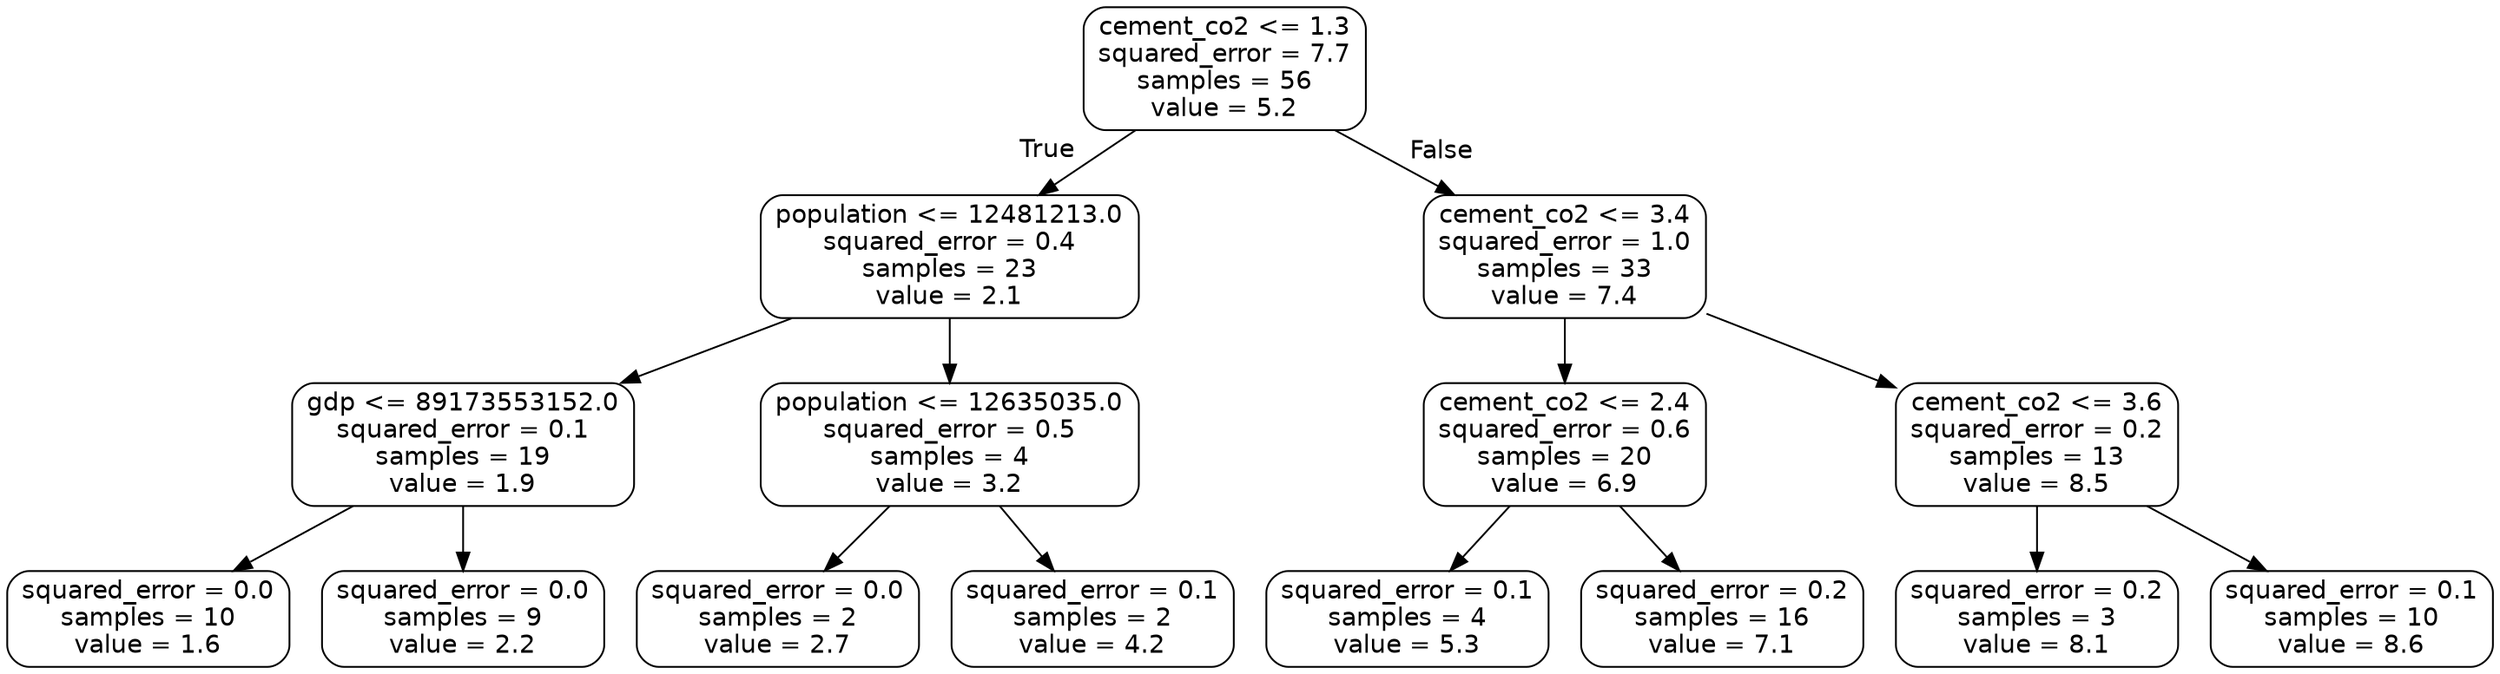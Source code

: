 digraph Tree {
node [shape=box, style="rounded", color="black", fontname="helvetica"] ;
edge [fontname="helvetica"] ;
0 [label="cement_co2 <= 1.3\nsquared_error = 7.7\nsamples = 56\nvalue = 5.2"] ;
1 [label="population <= 12481213.0\nsquared_error = 0.4\nsamples = 23\nvalue = 2.1"] ;
0 -> 1 [labeldistance=2.5, labelangle=45, headlabel="True"] ;
2 [label="gdp <= 89173553152.0\nsquared_error = 0.1\nsamples = 19\nvalue = 1.9"] ;
1 -> 2 ;
3 [label="squared_error = 0.0\nsamples = 10\nvalue = 1.6"] ;
2 -> 3 ;
4 [label="squared_error = 0.0\nsamples = 9\nvalue = 2.2"] ;
2 -> 4 ;
5 [label="population <= 12635035.0\nsquared_error = 0.5\nsamples = 4\nvalue = 3.2"] ;
1 -> 5 ;
6 [label="squared_error = 0.0\nsamples = 2\nvalue = 2.7"] ;
5 -> 6 ;
7 [label="squared_error = 0.1\nsamples = 2\nvalue = 4.2"] ;
5 -> 7 ;
8 [label="cement_co2 <= 3.4\nsquared_error = 1.0\nsamples = 33\nvalue = 7.4"] ;
0 -> 8 [labeldistance=2.5, labelangle=-45, headlabel="False"] ;
9 [label="cement_co2 <= 2.4\nsquared_error = 0.6\nsamples = 20\nvalue = 6.9"] ;
8 -> 9 ;
10 [label="squared_error = 0.1\nsamples = 4\nvalue = 5.3"] ;
9 -> 10 ;
11 [label="squared_error = 0.2\nsamples = 16\nvalue = 7.1"] ;
9 -> 11 ;
12 [label="cement_co2 <= 3.6\nsquared_error = 0.2\nsamples = 13\nvalue = 8.5"] ;
8 -> 12 ;
13 [label="squared_error = 0.2\nsamples = 3\nvalue = 8.1"] ;
12 -> 13 ;
14 [label="squared_error = 0.1\nsamples = 10\nvalue = 8.6"] ;
12 -> 14 ;
}